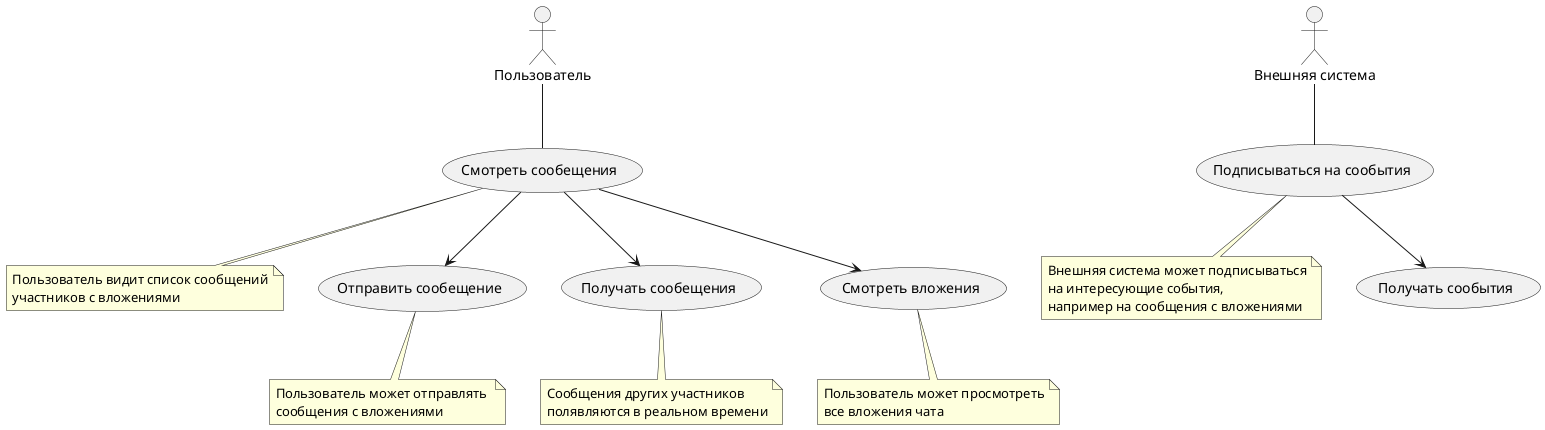 @startuml usecases

:Пользователь:


(Смотреть сообещения) as viewMessages
note bottom of viewMessages
  Пользователь видит список сообщений
  участников с вложениями
end note

(Отправить сообещение) as sendMessage
note bottom of sendMessage
    Пользователь может отправлять 
    сообщения с вложениями
end note
(Получать сообещения) as receiveMessages

note bottom of receiveMessages
    Сообщения других участников
    полявляются в реальном времени
end note
(Смотреть вложения) as viewAttachments
note bottom of viewAttachments
    Пользователь может просмотреть
    все вложения чата
end note


(Подписываться на сообытия) as subscribeEvents
note bottom of subscribeEvents
    Внешняя система может подписываться
    на интересующие события,
    например на сообщения с вложениями
end note

(Получать сообытия) as recieveEvents

:Пользователь: 

:Пользователь: -- viewMessages
viewMessages --> sendMessage
viewMessages --> receiveMessages
viewMessages --> viewAttachments

:Внешняя система:

:Внешняя система: -- subscribeEvents
subscribeEvents --> recieveEvents

@enduml

